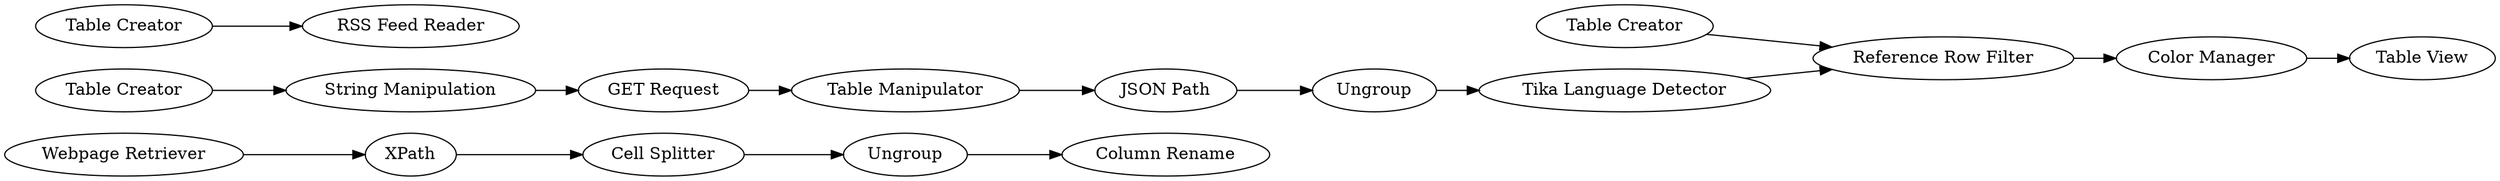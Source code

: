 digraph {
	7 [label="Webpage Retriever"]
	8 [label=Ungroup]
	9 [label="Cell Splitter"]
	10 [label=XPath]
	11 [label="Column Rename"]
	12 [label="GET Request"]
	14 [label="JSON Path"]
	15 [label=Ungroup]
	17 [label="Table View"]
	18 [label="RSS Feed Reader"]
	19 [label="Table Creator"]
	20 [label="Color Manager"]
	21 [label="Table Creator"]
	22 [label="String Manipulation"]
	24 [label="Table Manipulator"]
	25 [label="Table Creator"]
	26 [label="Tika Language Detector"]
	27 [label="Reference Row Filter"]
	7 -> 10
	8 -> 11
	9 -> 8
	10 -> 9
	12 -> 24
	14 -> 15
	15 -> 26
	19 -> 18
	20 -> 17
	21 -> 22
	22 -> 12
	24 -> 14
	25 -> 27
	26 -> 27
	27 -> 20
	rankdir=LR
}
